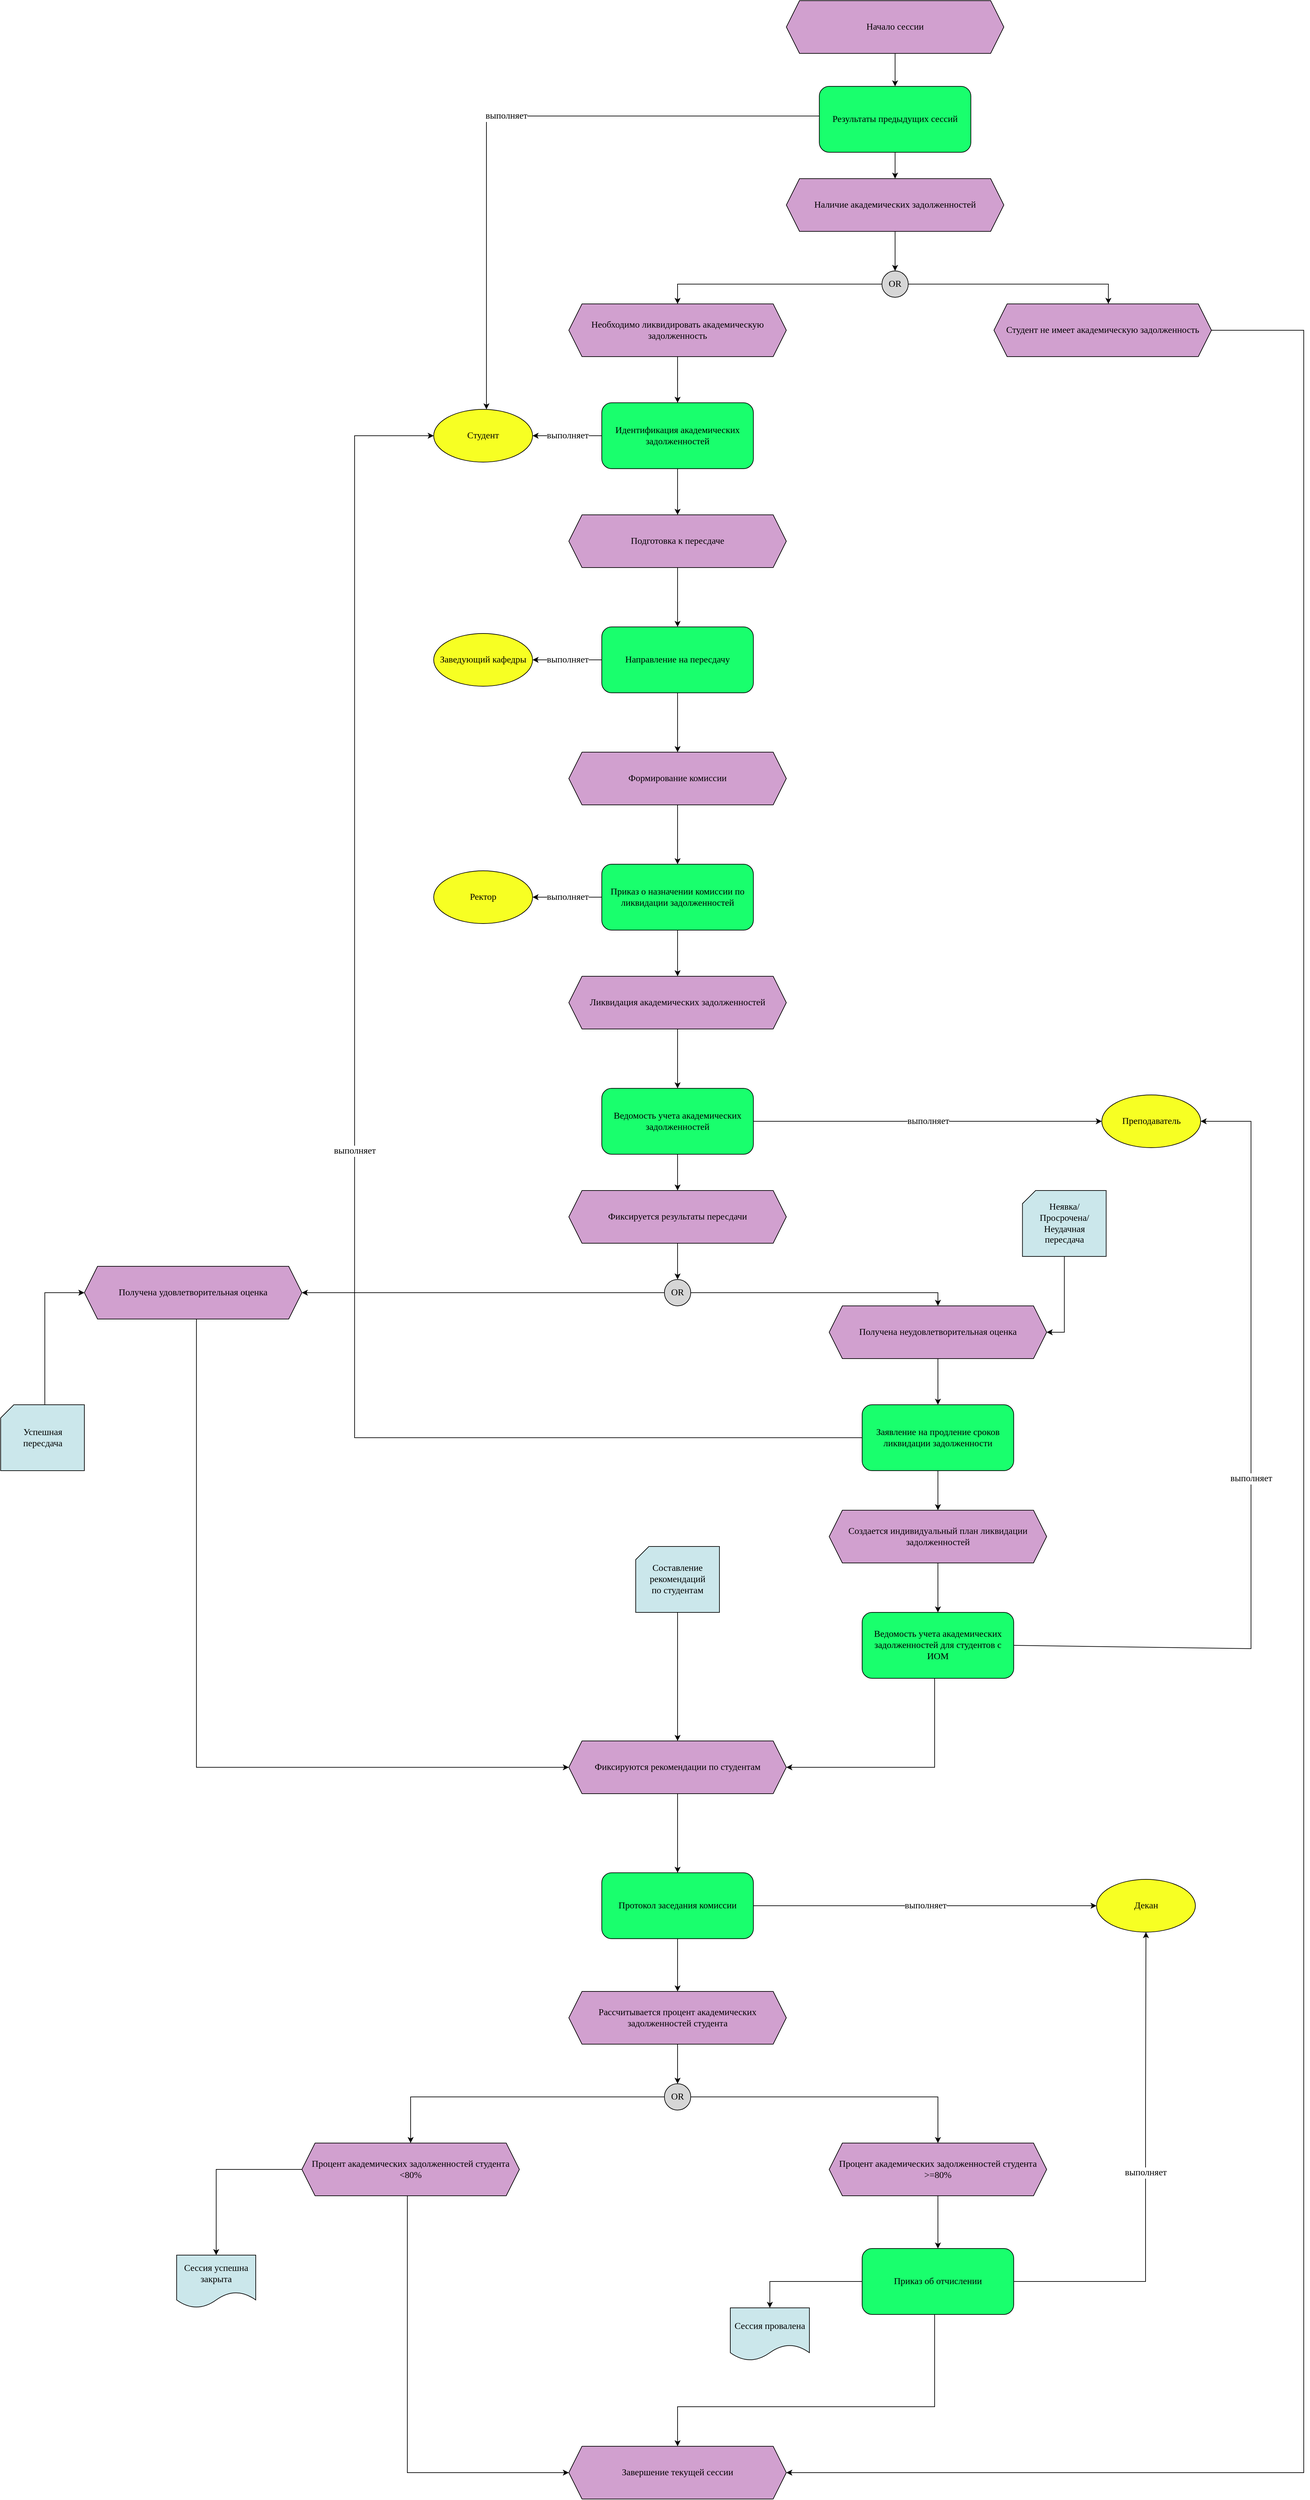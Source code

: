 <mxfile version="27.0.6">
  <diagram name="Страница — 1" id="2CosSSrfe7D99ffmcuYE">
    <mxGraphModel dx="4263" dy="4262" grid="1" gridSize="10" guides="1" tooltips="1" connect="1" arrows="1" fold="1" page="1" pageScale="1" pageWidth="827" pageHeight="1169" math="0" shadow="0">
      <root>
        <mxCell id="0" />
        <mxCell id="1" parent="0" />
        <mxCell id="ktNSDYZ1efkuu9V3wboI-3" style="edgeStyle=orthogonalEdgeStyle;rounded=0;orthogonalLoop=1;jettySize=auto;html=1;entryX=0.5;entryY=0;entryDx=0;entryDy=0;" parent="1" source="Ngm4Al6N2siI-02iGA12-8" target="ktNSDYZ1efkuu9V3wboI-1" edge="1">
          <mxGeometry relative="1" as="geometry" />
        </mxCell>
        <mxCell id="Ngm4Al6N2siI-02iGA12-8" value="&lt;span&gt;Направление на пересдачу&lt;/span&gt;" style="rounded=1;whiteSpace=wrap;html=1;fillColor=light-dark(#19FF6D,var(--ge-dark-color, #121212));fontFamily=Times New Roman;fontSize=14;" parent="1" vertex="1">
          <mxGeometry x="175" y="-270" width="230" height="100" as="geometry" />
        </mxCell>
        <mxCell id="Ngm4Al6N2siI-02iGA12-10" value="&lt;span&gt;Заведующий кафедры&lt;/span&gt;" style="ellipse;whiteSpace=wrap;html=1;fillColor=light-dark(#F7FF23,var(--ge-dark-color, #121212));fontFamily=Times New Roman;fontSize=14;" parent="1" vertex="1">
          <mxGeometry x="-80" y="-260" width="150" height="80" as="geometry" />
        </mxCell>
        <mxCell id="Ngm4Al6N2siI-02iGA12-12" value="" style="endArrow=classic;html=1;rounded=0;entryX=1;entryY=0.5;entryDx=0;entryDy=0;exitX=0;exitY=0.5;exitDx=0;exitDy=0;fontFamily=Times New Roman;fontSize=14;" parent="1" source="Ngm4Al6N2siI-02iGA12-8" target="Ngm4Al6N2siI-02iGA12-10" edge="1">
          <mxGeometry relative="1" as="geometry">
            <mxPoint x="300" y="310" as="sourcePoint" />
            <mxPoint x="400" y="310" as="targetPoint" />
          </mxGeometry>
        </mxCell>
        <mxCell id="Ngm4Al6N2siI-02iGA12-13" value="&lt;font&gt;выполняет&lt;/font&gt;" style="edgeLabel;resizable=0;html=1;;align=center;verticalAlign=middle;fontFamily=Times New Roman;fontSize=14;" parent="Ngm4Al6N2siI-02iGA12-12" connectable="0" vertex="1">
          <mxGeometry relative="1" as="geometry" />
        </mxCell>
        <mxCell id="Ns2ygsuy4Bm7exYYwAb3-2" style="edgeStyle=orthogonalEdgeStyle;rounded=0;orthogonalLoop=1;jettySize=auto;html=1;entryX=0.5;entryY=0;entryDx=0;entryDy=0;" parent="1" source="Ngm4Al6N2siI-02iGA12-23" target="Ns2ygsuy4Bm7exYYwAb3-1" edge="1">
          <mxGeometry relative="1" as="geometry" />
        </mxCell>
        <mxCell id="Ngm4Al6N2siI-02iGA12-23" value="Ведомость учета академических задолженностей" style="rounded=1;whiteSpace=wrap;html=1;fillColor=light-dark(#19FF6D,var(--ge-dark-color, #121212));fontFamily=Times New Roman;fontSize=14;" parent="1" vertex="1">
          <mxGeometry x="175" y="430" width="230" height="100" as="geometry" />
        </mxCell>
        <mxCell id="ldN0KnNNR77N_IaCcScN-81" style="edgeStyle=orthogonalEdgeStyle;rounded=0;orthogonalLoop=1;jettySize=auto;html=1;fontFamily=Times New Roman;fontSize=14;" parent="1" source="Ngm4Al6N2siI-02iGA12-26" target="ldN0KnNNR77N_IaCcScN-80" edge="1">
          <mxGeometry relative="1" as="geometry">
            <Array as="points">
              <mxPoint x="-280" y="740" />
            </Array>
          </mxGeometry>
        </mxCell>
        <mxCell id="ldN0KnNNR77N_IaCcScN-86" style="edgeStyle=orthogonalEdgeStyle;rounded=0;orthogonalLoop=1;jettySize=auto;html=1;entryX=0.5;entryY=0;entryDx=0;entryDy=0;fontFamily=Times New Roman;fontSize=14;" parent="1" source="Ngm4Al6N2siI-02iGA12-26" target="ldN0KnNNR77N_IaCcScN-83" edge="1">
          <mxGeometry relative="1" as="geometry" />
        </mxCell>
        <mxCell id="Ngm4Al6N2siI-02iGA12-26" value="OR" style="ellipse;whiteSpace=wrap;html=1;aspect=fixed;fillColor=light-dark(#D6D6D6,var(--ge-dark-color, #121212));fontFamily=Times New Roman;fontSize=14;" parent="1" vertex="1">
          <mxGeometry x="270" y="720" width="40" height="40" as="geometry" />
        </mxCell>
        <mxCell id="UtT8YFn_w-DXOF7SI6xG-11" style="edgeStyle=orthogonalEdgeStyle;rounded=0;orthogonalLoop=1;jettySize=auto;html=1;" edge="1" parent="1" source="Ngm4Al6N2siI-02iGA12-28" target="UtT8YFn_w-DXOF7SI6xG-6">
          <mxGeometry relative="1" as="geometry" />
        </mxCell>
        <mxCell id="Ngm4Al6N2siI-02iGA12-28" value="&lt;font&gt;&lt;span&gt;Протокол заседания комиссии&lt;/span&gt;&lt;/font&gt;" style="rounded=1;whiteSpace=wrap;html=1;fillColor=light-dark(#19FF6D,var(--ge-dark-color, #121212));fontFamily=Times New Roman;fontSize=14;" parent="1" vertex="1">
          <mxGeometry x="175" y="1620" width="230" height="100" as="geometry" />
        </mxCell>
        <mxCell id="ldN0KnNNR77N_IaCcScN-65" style="edgeStyle=orthogonalEdgeStyle;rounded=0;orthogonalLoop=1;jettySize=auto;html=1;entryX=0.5;entryY=0;entryDx=0;entryDy=0;fontFamily=Times New Roman;fontSize=14;" parent="1" source="Ngm4Al6N2siI-02iGA12-29" target="ldN0KnNNR77N_IaCcScN-64" edge="1">
          <mxGeometry relative="1" as="geometry" />
        </mxCell>
        <mxCell id="Ngm4Al6N2siI-02iGA12-29" value="&lt;span&gt;Заявление на продление сроков ликвидации задолженности&lt;/span&gt;" style="rounded=1;whiteSpace=wrap;html=1;fillColor=light-dark(#19FF6D,var(--ge-dark-color, #121212));fontFamily=Times New Roman;fontSize=14;" parent="1" vertex="1">
          <mxGeometry x="570" y="910" width="230" height="100" as="geometry" />
        </mxCell>
        <mxCell id="Ngm4Al6N2siI-02iGA12-41" value="&lt;span&gt;Декан&lt;/span&gt;" style="ellipse;whiteSpace=wrap;html=1;fillColor=light-dark(#F7FF23,var(--ge-dark-color, #121212));fontFamily=Times New Roman;fontSize=14;" parent="1" vertex="1">
          <mxGeometry x="925.62" y="1630" width="150" height="80" as="geometry" />
        </mxCell>
        <mxCell id="Ngm4Al6N2siI-02iGA12-42" value="&lt;span&gt;Преподаватель&lt;/span&gt;" style="ellipse;whiteSpace=wrap;html=1;fillColor=light-dark(#F7FF23,var(--ge-dark-color, #121212));fontFamily=Times New Roman;fontSize=14;" parent="1" vertex="1">
          <mxGeometry x="933.62" y="440" width="150" height="80" as="geometry" />
        </mxCell>
        <mxCell id="5dk6qQeEBrmv-toXGg-7-2" style="edgeStyle=orthogonalEdgeStyle;rounded=0;orthogonalLoop=1;jettySize=auto;html=1;entryX=1;entryY=0.5;entryDx=0;entryDy=0;" parent="1" source="Ngm4Al6N2siI-02iGA12-47" target="ldN0KnNNR77N_IaCcScN-77" edge="1">
          <mxGeometry relative="1" as="geometry">
            <Array as="points">
              <mxPoint x="680" y="1460" />
            </Array>
          </mxGeometry>
        </mxCell>
        <mxCell id="Ngm4Al6N2siI-02iGA12-47" value="Ведомость учета академических задолженностей для студентов с ИОМ" style="rounded=1;whiteSpace=wrap;html=1;fillColor=light-dark(#19FF6D,var(--ge-dark-color, #121212));fontFamily=Times New Roman;fontSize=14;" parent="1" vertex="1">
          <mxGeometry x="570" y="1225" width="230" height="100" as="geometry" />
        </mxCell>
        <mxCell id="ldN0KnNNR77N_IaCcScN-47" value="" style="endArrow=classic;html=1;rounded=0;entryX=0;entryY=0.5;entryDx=0;entryDy=0;fontFamily=Times New Roman;fontSize=14;" parent="1" source="Ngm4Al6N2siI-02iGA12-28" target="Ngm4Al6N2siI-02iGA12-41" edge="1">
          <mxGeometry relative="1" as="geometry">
            <mxPoint x="410" y="1670" as="sourcePoint" />
            <mxPoint x="860" y="1790" as="targetPoint" />
            <Array as="points" />
          </mxGeometry>
        </mxCell>
        <mxCell id="ldN0KnNNR77N_IaCcScN-48" value="&lt;font&gt;выполняет&lt;/font&gt;" style="edgeLabel;resizable=0;html=1;;align=center;verticalAlign=middle;fontFamily=Times New Roman;fontSize=14;" parent="ldN0KnNNR77N_IaCcScN-47" connectable="0" vertex="1">
          <mxGeometry relative="1" as="geometry" />
        </mxCell>
        <mxCell id="5dk6qQeEBrmv-toXGg-7-1" style="edgeStyle=orthogonalEdgeStyle;rounded=0;orthogonalLoop=1;jettySize=auto;html=1;entryX=1;entryY=0.5;entryDx=0;entryDy=0;" parent="1" source="ldN0KnNNR77N_IaCcScN-58" target="ldN0KnNNR77N_IaCcScN-83" edge="1">
          <mxGeometry relative="1" as="geometry" />
        </mxCell>
        <mxCell id="ldN0KnNNR77N_IaCcScN-58" value="" style="verticalLabelPosition=bottom;verticalAlign=top;html=1;shape=card;whiteSpace=wrap;size=20;arcSize=12;fillColor=light-dark(#CBE7EB,var(--ge-dark-color, #121212));fontFamily=Times New Roman;fontSize=14;" parent="1" vertex="1">
          <mxGeometry x="813.25" y="585" width="127" height="100" as="geometry" />
        </mxCell>
        <mxCell id="ldN0KnNNR77N_IaCcScN-61" value="&lt;font&gt;Неявка/Просрочена/Неудачная пересдача&lt;/font&gt;" style="text;html=1;align=center;verticalAlign=middle;whiteSpace=wrap;rounded=0;fontFamily=Times New Roman;fontSize=14;" parent="1" vertex="1">
          <mxGeometry x="819.87" y="620" width="113.75" height="30" as="geometry" />
        </mxCell>
        <mxCell id="ldN0KnNNR77N_IaCcScN-66" style="edgeStyle=orthogonalEdgeStyle;rounded=0;orthogonalLoop=1;jettySize=auto;html=1;fontFamily=Times New Roman;fontSize=14;" parent="1" source="ldN0KnNNR77N_IaCcScN-64" target="Ngm4Al6N2siI-02iGA12-47" edge="1">
          <mxGeometry relative="1" as="geometry" />
        </mxCell>
        <mxCell id="ldN0KnNNR77N_IaCcScN-64" value="&lt;font&gt;&lt;span&gt;Создается индивидуальный план ликвидации задолженностей&lt;/span&gt;&lt;/font&gt;" style="shape=hexagon;perimeter=hexagonPerimeter2;whiteSpace=wrap;html=1;fixedSize=1;fillColor=light-dark(#D1A0CF,var(--ge-dark-color, #121212));fontFamily=Times New Roman;fontSize=14;" parent="1" vertex="1">
          <mxGeometry x="520" y="1070" width="330" height="80" as="geometry" />
        </mxCell>
        <mxCell id="5dk6qQeEBrmv-toXGg-7-4" style="edgeStyle=orthogonalEdgeStyle;rounded=0;orthogonalLoop=1;jettySize=auto;html=1;entryX=0;entryY=0.5;entryDx=0;entryDy=0;" parent="1" source="ldN0KnNNR77N_IaCcScN-74" target="ldN0KnNNR77N_IaCcScN-80" edge="1">
          <mxGeometry relative="1" as="geometry">
            <Array as="points">
              <mxPoint x="-670" y="740" />
            </Array>
          </mxGeometry>
        </mxCell>
        <mxCell id="ldN0KnNNR77N_IaCcScN-74" value="" style="verticalLabelPosition=bottom;verticalAlign=top;html=1;shape=card;whiteSpace=wrap;size=20;arcSize=12;fillColor=light-dark(#CBE7EB,var(--ge-dark-color, #121212));fontFamily=Times New Roman;fontSize=14;" parent="1" vertex="1">
          <mxGeometry x="-737" y="910" width="127" height="100" as="geometry" />
        </mxCell>
        <mxCell id="ldN0KnNNR77N_IaCcScN-76" value="&lt;span&gt;Успешная пересдача&lt;/span&gt;" style="text;html=1;align=center;verticalAlign=middle;whiteSpace=wrap;rounded=0;fontFamily=Times New Roman;fontSize=14;" parent="1" vertex="1">
          <mxGeometry x="-703.5" y="945" width="60" height="30" as="geometry" />
        </mxCell>
        <mxCell id="ldN0KnNNR77N_IaCcScN-108" style="edgeStyle=orthogonalEdgeStyle;rounded=0;orthogonalLoop=1;jettySize=auto;html=1;entryX=0.5;entryY=0;entryDx=0;entryDy=0;fontFamily=Times New Roman;fontSize=14;" parent="1" source="ldN0KnNNR77N_IaCcScN-77" target="Ngm4Al6N2siI-02iGA12-28" edge="1">
          <mxGeometry relative="1" as="geometry" />
        </mxCell>
        <mxCell id="ldN0KnNNR77N_IaCcScN-77" value="&lt;span&gt;Фиксируются рекомендации по студентам&lt;/span&gt;" style="shape=hexagon;perimeter=hexagonPerimeter2;whiteSpace=wrap;html=1;fixedSize=1;fillColor=light-dark(#D1A0CF,var(--ge-dark-color, #121212));fontFamily=Times New Roman;fontSize=14;" parent="1" vertex="1">
          <mxGeometry x="125" y="1420" width="330" height="80" as="geometry" />
        </mxCell>
        <mxCell id="5dk6qQeEBrmv-toXGg-7-3" style="edgeStyle=orthogonalEdgeStyle;rounded=0;orthogonalLoop=1;jettySize=auto;html=1;entryX=0;entryY=0.5;entryDx=0;entryDy=0;" parent="1" source="ldN0KnNNR77N_IaCcScN-80" target="ldN0KnNNR77N_IaCcScN-77" edge="1">
          <mxGeometry relative="1" as="geometry">
            <Array as="points">
              <mxPoint x="-440" y="1460" />
            </Array>
          </mxGeometry>
        </mxCell>
        <mxCell id="ldN0KnNNR77N_IaCcScN-80" value="&lt;font&gt;&lt;span&gt;Получена удовлетворительная оценка&lt;/span&gt;&lt;/font&gt;" style="shape=hexagon;perimeter=hexagonPerimeter2;whiteSpace=wrap;html=1;fixedSize=1;fillColor=light-dark(#D1A0CF,var(--ge-dark-color, #121212));fontFamily=Times New Roman;fontSize=14;" parent="1" vertex="1">
          <mxGeometry x="-610" y="700" width="330" height="80" as="geometry" />
        </mxCell>
        <mxCell id="ldN0KnNNR77N_IaCcScN-87" style="edgeStyle=orthogonalEdgeStyle;rounded=0;orthogonalLoop=1;jettySize=auto;html=1;entryX=0.5;entryY=0;entryDx=0;entryDy=0;fontFamily=Times New Roman;fontSize=14;" parent="1" source="ldN0KnNNR77N_IaCcScN-83" target="Ngm4Al6N2siI-02iGA12-29" edge="1">
          <mxGeometry relative="1" as="geometry" />
        </mxCell>
        <mxCell id="ldN0KnNNR77N_IaCcScN-83" value="&lt;font&gt;&lt;span&gt;Получена неудовлетворительная оценка&lt;/span&gt;&lt;/font&gt;" style="shape=hexagon;perimeter=hexagonPerimeter2;whiteSpace=wrap;html=1;fixedSize=1;fillColor=light-dark(#D1A0CF,var(--ge-dark-color, #121212));fontFamily=Times New Roman;fontSize=14;" parent="1" vertex="1">
          <mxGeometry x="520" y="760" width="330" height="80" as="geometry" />
        </mxCell>
        <mxCell id="ldN0KnNNR77N_IaCcScN-93" style="edgeStyle=orthogonalEdgeStyle;rounded=0;orthogonalLoop=1;jettySize=auto;html=1;entryX=0.5;entryY=0;entryDx=0;entryDy=0;fontFamily=Times New Roman;fontSize=14;" parent="1" source="ldN0KnNNR77N_IaCcScN-91" target="Ngm4Al6N2siI-02iGA12-23" edge="1">
          <mxGeometry relative="1" as="geometry" />
        </mxCell>
        <mxCell id="ldN0KnNNR77N_IaCcScN-91" value="&lt;font&gt;&lt;span&gt;Ликвидация академических задолженностей&lt;/span&gt;&lt;/font&gt;" style="shape=hexagon;perimeter=hexagonPerimeter2;whiteSpace=wrap;html=1;fixedSize=1;fillColor=light-dark(#D1A0CF,var(--ge-dark-color, #121212));fontFamily=Times New Roman;fontSize=14;" parent="1" vertex="1">
          <mxGeometry x="125" y="260" width="330" height="80" as="geometry" />
        </mxCell>
        <mxCell id="ldN0KnNNR77N_IaCcScN-102" value="&lt;font&gt;&lt;span&gt;Завершение текущей сессии&lt;/span&gt;&lt;/font&gt;" style="shape=hexagon;perimeter=hexagonPerimeter2;whiteSpace=wrap;html=1;fixedSize=1;fillColor=light-dark(#D1A0CF,var(--ge-dark-color, #121212));fontFamily=Times New Roman;fontSize=14;" parent="1" vertex="1">
          <mxGeometry x="125" y="2490" width="330" height="80" as="geometry" />
        </mxCell>
        <mxCell id="Ns2ygsuy4Bm7exYYwAb3-11" style="edgeStyle=orthogonalEdgeStyle;rounded=0;orthogonalLoop=1;jettySize=auto;html=1;entryX=0.5;entryY=0;entryDx=0;entryDy=0;" parent="1" source="ldN0KnNNR77N_IaCcScN-109" target="Ns2ygsuy4Bm7exYYwAb3-9" edge="1">
          <mxGeometry relative="1" as="geometry" />
        </mxCell>
        <mxCell id="ldN0KnNNR77N_IaCcScN-109" value="&lt;font&gt;&lt;span&gt;Необходимо ликвидировать академическую задолженность&lt;/span&gt;&lt;/font&gt;" style="shape=hexagon;perimeter=hexagonPerimeter2;whiteSpace=wrap;html=1;fixedSize=1;fillColor=light-dark(#D1A0CF,var(--ge-dark-color, #121212));fontFamily=Times New Roman;fontSize=14;" parent="1" vertex="1">
          <mxGeometry x="125" y="-760" width="330" height="80" as="geometry" />
        </mxCell>
        <mxCell id="ldN0KnNNR77N_IaCcScN-117" style="edgeStyle=orthogonalEdgeStyle;rounded=0;orthogonalLoop=1;jettySize=auto;html=1;entryX=1;entryY=0.5;entryDx=0;entryDy=0;fontFamily=Times New Roman;fontSize=14;" parent="1" source="ldN0KnNNR77N_IaCcScN-113" target="ldN0KnNNR77N_IaCcScN-102" edge="1">
          <mxGeometry relative="1" as="geometry">
            <Array as="points">
              <mxPoint x="1240" y="-720" />
              <mxPoint x="1240" y="2530" />
            </Array>
          </mxGeometry>
        </mxCell>
        <mxCell id="ldN0KnNNR77N_IaCcScN-113" value="&lt;font&gt;&lt;span&gt;Студент не имеет академическую задолженность&lt;/span&gt;&lt;/font&gt;" style="shape=hexagon;perimeter=hexagonPerimeter2;whiteSpace=wrap;html=1;fixedSize=1;fillColor=light-dark(#D1A0CF,var(--ge-dark-color, #121212));fontFamily=Times New Roman;fontSize=14;" parent="1" vertex="1">
          <mxGeometry x="770" y="-760" width="330" height="80" as="geometry" />
        </mxCell>
        <mxCell id="4NP9rW8m9Q_z3KEyifXD-5" style="edgeStyle=orthogonalEdgeStyle;rounded=0;orthogonalLoop=1;jettySize=auto;html=1;entryX=0.5;entryY=0;entryDx=0;entryDy=0;" parent="1" source="ldN0KnNNR77N_IaCcScN-114" target="4NP9rW8m9Q_z3KEyifXD-4" edge="1">
          <mxGeometry relative="1" as="geometry" />
        </mxCell>
        <mxCell id="ldN0KnNNR77N_IaCcScN-114" value="&lt;font&gt;&lt;span&gt;Начало сессии&lt;/span&gt;&lt;/font&gt;" style="shape=hexagon;perimeter=hexagonPerimeter2;whiteSpace=wrap;html=1;fixedSize=1;fillColor=light-dark(#D1A0CF,var(--ge-dark-color, #121212));fontFamily=Times New Roman;fontSize=14;" parent="1" vertex="1">
          <mxGeometry x="455" y="-1220" width="330" height="80" as="geometry" />
        </mxCell>
        <mxCell id="uVZ458_nJyst_rIXu_14-2" style="edgeStyle=orthogonalEdgeStyle;rounded=0;orthogonalLoop=1;jettySize=auto;html=1;fontFamily=Times New Roman;fontSize=14;" parent="1" source="uVZ458_nJyst_rIXu_14-1" target="ldN0KnNNR77N_IaCcScN-77" edge="1">
          <mxGeometry relative="1" as="geometry" />
        </mxCell>
        <mxCell id="uVZ458_nJyst_rIXu_14-1" value="" style="verticalLabelPosition=bottom;verticalAlign=top;html=1;shape=card;whiteSpace=wrap;size=20;arcSize=12;fillColor=light-dark(#CBE7EB,var(--ge-dark-color, #121212));fontFamily=Times New Roman;fontSize=14;" parent="1" vertex="1">
          <mxGeometry x="226.5" y="1125" width="127" height="100" as="geometry" />
        </mxCell>
        <mxCell id="uVZ458_nJyst_rIXu_14-3" value="Составление рекомендаций по студентам" style="text;html=1;align=center;verticalAlign=middle;whiteSpace=wrap;rounded=0;fontFamily=Times New Roman;fontSize=14;" parent="1" vertex="1">
          <mxGeometry x="260" y="1160" width="60" height="30" as="geometry" />
        </mxCell>
        <mxCell id="3zQtas0TBDlNP7FKO63y-1" value="&lt;span&gt;Студент&lt;/span&gt;" style="ellipse;whiteSpace=wrap;html=1;fillColor=light-dark(#F7FF23,var(--ge-dark-color, #121212));fontFamily=Times New Roman;fontSize=14;" parent="1" vertex="1">
          <mxGeometry x="-80" y="-600" width="150" height="80" as="geometry" />
        </mxCell>
        <mxCell id="3zQtas0TBDlNP7FKO63y-2" value="" style="endArrow=classic;html=1;rounded=0;entryX=1;entryY=0.5;entryDx=0;entryDy=0;exitX=0;exitY=0.5;exitDx=0;exitDy=0;fontFamily=Times New Roman;fontSize=14;" parent="1" source="Ns2ygsuy4Bm7exYYwAb3-9" target="3zQtas0TBDlNP7FKO63y-1" edge="1">
          <mxGeometry relative="1" as="geometry">
            <mxPoint x="-150" y="-20" as="sourcePoint" />
            <mxPoint x="-50" y="-20" as="targetPoint" />
          </mxGeometry>
        </mxCell>
        <mxCell id="3zQtas0TBDlNP7FKO63y-3" value="выполняет" style="edgeLabel;resizable=0;html=1;;align=center;verticalAlign=middle;fontFamily=Times New Roman;fontSize=14;" parent="3zQtas0TBDlNP7FKO63y-2" connectable="0" vertex="1">
          <mxGeometry relative="1" as="geometry" />
        </mxCell>
        <mxCell id="Ns2ygsuy4Bm7exYYwAb3-3" style="edgeStyle=orthogonalEdgeStyle;rounded=0;orthogonalLoop=1;jettySize=auto;html=1;entryX=0.5;entryY=0;entryDx=0;entryDy=0;" parent="1" source="Ns2ygsuy4Bm7exYYwAb3-1" target="Ngm4Al6N2siI-02iGA12-26" edge="1">
          <mxGeometry relative="1" as="geometry" />
        </mxCell>
        <mxCell id="Ns2ygsuy4Bm7exYYwAb3-1" value="&lt;span&gt;Фиксируется результаты пересдачи&lt;/span&gt;" style="shape=hexagon;perimeter=hexagonPerimeter2;whiteSpace=wrap;html=1;fixedSize=1;fillColor=light-dark(#D1A0CF,var(--ge-dark-color, #121212));fontFamily=Times New Roman;fontSize=14;" parent="1" vertex="1">
          <mxGeometry x="125" y="585" width="330" height="80" as="geometry" />
        </mxCell>
        <mxCell id="Ns2ygsuy4Bm7exYYwAb3-8" style="edgeStyle=orthogonalEdgeStyle;rounded=0;orthogonalLoop=1;jettySize=auto;html=1;entryX=0.5;entryY=0;entryDx=0;entryDy=0;" parent="1" source="Ns2ygsuy4Bm7exYYwAb3-7" target="Ngm4Al6N2siI-02iGA12-8" edge="1">
          <mxGeometry relative="1" as="geometry" />
        </mxCell>
        <mxCell id="Ns2ygsuy4Bm7exYYwAb3-7" value="Подготовка к пересдаче" style="shape=hexagon;perimeter=hexagonPerimeter2;whiteSpace=wrap;html=1;fixedSize=1;fillColor=light-dark(#D1A0CF,var(--ge-dark-color, #121212));fontFamily=Times New Roman;fontSize=14;" parent="1" vertex="1">
          <mxGeometry x="125" y="-440" width="330" height="80" as="geometry" />
        </mxCell>
        <mxCell id="Ns2ygsuy4Bm7exYYwAb3-10" style="edgeStyle=orthogonalEdgeStyle;rounded=0;orthogonalLoop=1;jettySize=auto;html=1;" parent="1" source="Ns2ygsuy4Bm7exYYwAb3-9" target="Ns2ygsuy4Bm7exYYwAb3-7" edge="1">
          <mxGeometry relative="1" as="geometry" />
        </mxCell>
        <mxCell id="Ns2ygsuy4Bm7exYYwAb3-9" value="Идентификация академических задолженностей" style="rounded=1;whiteSpace=wrap;html=1;fillColor=light-dark(#19FF6D,var(--ge-dark-color, #121212));fontFamily=Times New Roman;fontSize=14;" parent="1" vertex="1">
          <mxGeometry x="175" y="-610" width="230" height="100" as="geometry" />
        </mxCell>
        <mxCell id="CTZOwyTcPq88GxWdwAFM-4" style="edgeStyle=orthogonalEdgeStyle;rounded=0;orthogonalLoop=1;jettySize=auto;html=1;entryX=0.5;entryY=0;entryDx=0;entryDy=0;" parent="1" source="CTZOwyTcPq88GxWdwAFM-1" target="ldN0KnNNR77N_IaCcScN-109" edge="1">
          <mxGeometry relative="1" as="geometry" />
        </mxCell>
        <mxCell id="CTZOwyTcPq88GxWdwAFM-1" value="OR" style="ellipse;whiteSpace=wrap;html=1;aspect=fixed;fillColor=light-dark(#D6D6D6,var(--ge-dark-color, #121212));fontFamily=Times New Roman;fontSize=14;" parent="1" vertex="1">
          <mxGeometry x="600" y="-810" width="40" height="40" as="geometry" />
        </mxCell>
        <mxCell id="CTZOwyTcPq88GxWdwAFM-3" style="edgeStyle=orthogonalEdgeStyle;rounded=0;orthogonalLoop=1;jettySize=auto;html=1;entryX=0.526;entryY=-0.001;entryDx=0;entryDy=0;entryPerimeter=0;" parent="1" source="CTZOwyTcPq88GxWdwAFM-1" target="ldN0KnNNR77N_IaCcScN-113" edge="1">
          <mxGeometry relative="1" as="geometry" />
        </mxCell>
        <mxCell id="ktNSDYZ1efkuu9V3wboI-4" style="edgeStyle=orthogonalEdgeStyle;rounded=0;orthogonalLoop=1;jettySize=auto;html=1;entryX=0.5;entryY=0;entryDx=0;entryDy=0;" parent="1" source="ktNSDYZ1efkuu9V3wboI-1" target="ktNSDYZ1efkuu9V3wboI-2" edge="1">
          <mxGeometry relative="1" as="geometry" />
        </mxCell>
        <mxCell id="ktNSDYZ1efkuu9V3wboI-1" value="Формирование комиссии" style="shape=hexagon;perimeter=hexagonPerimeter2;whiteSpace=wrap;html=1;fixedSize=1;fillColor=light-dark(#D1A0CF,var(--ge-dark-color, #121212));fontFamily=Times New Roman;fontSize=14;" parent="1" vertex="1">
          <mxGeometry x="125" y="-80" width="330" height="80" as="geometry" />
        </mxCell>
        <mxCell id="ktNSDYZ1efkuu9V3wboI-8" style="edgeStyle=orthogonalEdgeStyle;rounded=0;orthogonalLoop=1;jettySize=auto;html=1;" parent="1" source="ktNSDYZ1efkuu9V3wboI-2" target="ldN0KnNNR77N_IaCcScN-91" edge="1">
          <mxGeometry relative="1" as="geometry" />
        </mxCell>
        <mxCell id="ktNSDYZ1efkuu9V3wboI-2" value="Приказ о назначении комиссии по ликвидации задолженностей" style="rounded=1;whiteSpace=wrap;html=1;fillColor=light-dark(#19FF6D,var(--ge-dark-color, #121212));fontFamily=Times New Roman;fontSize=14;" parent="1" vertex="1">
          <mxGeometry x="175" y="90" width="230" height="100" as="geometry" />
        </mxCell>
        <mxCell id="5dk6qQeEBrmv-toXGg-7-5" value="" style="endArrow=classic;html=1;rounded=0;entryX=0;entryY=0.5;entryDx=0;entryDy=0;fontFamily=Times New Roman;fontSize=14;" parent="1" target="3zQtas0TBDlNP7FKO63y-1" edge="1">
          <mxGeometry relative="1" as="geometry">
            <mxPoint x="570" y="960" as="sourcePoint" />
            <mxPoint x="1314" y="1040" as="targetPoint" />
            <Array as="points">
              <mxPoint x="-200" y="960" />
              <mxPoint x="-200" y="540" />
              <mxPoint x="-200" y="-560" />
            </Array>
          </mxGeometry>
        </mxCell>
        <mxCell id="5dk6qQeEBrmv-toXGg-7-6" value="&lt;font&gt;выполняет&lt;/font&gt;" style="edgeLabel;resizable=0;html=1;;align=center;verticalAlign=middle;fontFamily=Times New Roman;fontSize=14;" parent="5dk6qQeEBrmv-toXGg-7-5" connectable="0" vertex="1">
          <mxGeometry relative="1" as="geometry" />
        </mxCell>
        <mxCell id="5dk6qQeEBrmv-toXGg-7-9" value="" style="endArrow=classic;html=1;rounded=0;entryX=1;entryY=0.5;entryDx=0;entryDy=0;fontFamily=Times New Roman;fontSize=14;exitX=1;exitY=0.5;exitDx=0;exitDy=0;" parent="1" source="Ngm4Al6N2siI-02iGA12-47" target="Ngm4Al6N2siI-02iGA12-42" edge="1">
          <mxGeometry relative="1" as="geometry">
            <mxPoint x="819.87" y="1274.57" as="sourcePoint" />
            <mxPoint x="1348.87" y="1274.57" as="targetPoint" />
            <Array as="points">
              <mxPoint x="1160" y="1280" />
              <mxPoint x="1160" y="880" />
              <mxPoint x="1160" y="480" />
            </Array>
          </mxGeometry>
        </mxCell>
        <mxCell id="5dk6qQeEBrmv-toXGg-7-10" value="&lt;font&gt;выполняет&lt;/font&gt;" style="edgeLabel;resizable=0;html=1;;align=center;verticalAlign=middle;fontFamily=Times New Roman;fontSize=14;" parent="5dk6qQeEBrmv-toXGg-7-9" connectable="0" vertex="1">
          <mxGeometry relative="1" as="geometry" />
        </mxCell>
        <mxCell id="5dk6qQeEBrmv-toXGg-7-11" value="" style="endArrow=classic;html=1;rounded=0;entryX=0;entryY=0.5;entryDx=0;entryDy=0;fontFamily=Times New Roman;fontSize=14;exitX=1;exitY=0.5;exitDx=0;exitDy=0;" parent="1" source="Ngm4Al6N2siI-02iGA12-23" target="Ngm4Al6N2siI-02iGA12-42" edge="1">
          <mxGeometry relative="1" as="geometry">
            <mxPoint x="553" y="479.57" as="sourcePoint" />
            <mxPoint x="687" y="479.57" as="targetPoint" />
            <Array as="points" />
          </mxGeometry>
        </mxCell>
        <mxCell id="5dk6qQeEBrmv-toXGg-7-12" value="&lt;font&gt;выполняет&lt;/font&gt;" style="edgeLabel;resizable=0;html=1;;align=center;verticalAlign=middle;fontFamily=Times New Roman;fontSize=14;" parent="5dk6qQeEBrmv-toXGg-7-11" connectable="0" vertex="1">
          <mxGeometry relative="1" as="geometry" />
        </mxCell>
        <mxCell id="5dk6qQeEBrmv-toXGg-7-13" value="" style="endArrow=classic;html=1;rounded=0;fontFamily=Times New Roman;fontSize=14;exitX=0;exitY=0.5;exitDx=0;exitDy=0;" parent="1" source="Ngm4Al6N2siI-02iGA12-36" edge="1">
          <mxGeometry relative="1" as="geometry">
            <mxPoint x="-404" y="470" as="sourcePoint" />
            <mxPoint x="-30" y="140" as="targetPoint" />
            <Array as="points">
              <mxPoint x="70" y="140" />
            </Array>
          </mxGeometry>
        </mxCell>
        <mxCell id="5dk6qQeEBrmv-toXGg-7-15" value="" style="endArrow=classic;html=1;rounded=0;fontFamily=Times New Roman;fontSize=14;exitX=0;exitY=0.5;exitDx=0;exitDy=0;" parent="1" source="ktNSDYZ1efkuu9V3wboI-2" target="Ngm4Al6N2siI-02iGA12-36" edge="1">
          <mxGeometry relative="1" as="geometry">
            <mxPoint x="175" y="140" as="sourcePoint" />
            <mxPoint x="-30" y="140" as="targetPoint" />
            <Array as="points" />
          </mxGeometry>
        </mxCell>
        <mxCell id="5dk6qQeEBrmv-toXGg-7-16" value="&lt;font&gt;выполняет&lt;/font&gt;" style="edgeLabel;resizable=0;html=1;;align=center;verticalAlign=middle;fontFamily=Times New Roman;fontSize=14;" parent="5dk6qQeEBrmv-toXGg-7-15" connectable="0" vertex="1">
          <mxGeometry relative="1" as="geometry" />
        </mxCell>
        <mxCell id="Ngm4Al6N2siI-02iGA12-36" value="&lt;span&gt;Ректор&lt;/span&gt;" style="ellipse;whiteSpace=wrap;html=1;fillColor=light-dark(#F7FF23,var(--ge-dark-color, #121212));fontFamily=Times New Roman;fontSize=14;" parent="1" vertex="1">
          <mxGeometry x="-80" y="100" width="150" height="80" as="geometry" />
        </mxCell>
        <mxCell id="UtT8YFn_w-DXOF7SI6xG-4" style="edgeStyle=orthogonalEdgeStyle;rounded=0;orthogonalLoop=1;jettySize=auto;html=1;" edge="1" parent="1" source="4NP9rW8m9Q_z3KEyifXD-4" target="UtT8YFn_w-DXOF7SI6xG-3">
          <mxGeometry relative="1" as="geometry" />
        </mxCell>
        <mxCell id="4NP9rW8m9Q_z3KEyifXD-4" value="Результаты предыдущих сессий" style="rounded=1;whiteSpace=wrap;html=1;fillColor=light-dark(#19FF6D,var(--ge-dark-color, #121212));fontFamily=Times New Roman;fontSize=14;" parent="1" vertex="1">
          <mxGeometry x="505" y="-1090" width="230" height="100" as="geometry" />
        </mxCell>
        <mxCell id="4NP9rW8m9Q_z3KEyifXD-8" value="" style="endArrow=classic;html=1;rounded=0;exitX=-0.002;exitY=0.45;exitDx=0;exitDy=0;fontFamily=Times New Roman;fontSize=14;exitPerimeter=0;" parent="1" source="4NP9rW8m9Q_z3KEyifXD-4" edge="1">
          <mxGeometry relative="1" as="geometry">
            <mxPoint x="320" y="-1000" as="sourcePoint" />
            <mxPoint y="-600" as="targetPoint" />
            <Array as="points">
              <mxPoint y="-1045" />
            </Array>
          </mxGeometry>
        </mxCell>
        <mxCell id="4NP9rW8m9Q_z3KEyifXD-9" value="выполняет" style="edgeLabel;resizable=0;html=1;;align=center;verticalAlign=middle;fontFamily=Times New Roman;fontSize=14;" parent="4NP9rW8m9Q_z3KEyifXD-8" connectable="0" vertex="1">
          <mxGeometry relative="1" as="geometry" />
        </mxCell>
        <mxCell id="UtT8YFn_w-DXOF7SI6xG-22" style="edgeStyle=orthogonalEdgeStyle;rounded=0;orthogonalLoop=1;jettySize=auto;html=1;entryX=0.5;entryY=0;entryDx=0;entryDy=0;" edge="1" parent="1" source="UtT8YFn_w-DXOF7SI6xG-1" target="UtT8YFn_w-DXOF7SI6xG-10">
          <mxGeometry relative="1" as="geometry" />
        </mxCell>
        <mxCell id="UtT8YFn_w-DXOF7SI6xG-24" style="edgeStyle=orthogonalEdgeStyle;rounded=0;orthogonalLoop=1;jettySize=auto;html=1;entryX=0.5;entryY=0;entryDx=0;entryDy=0;" edge="1" parent="1" source="UtT8YFn_w-DXOF7SI6xG-1" target="ldN0KnNNR77N_IaCcScN-102">
          <mxGeometry relative="1" as="geometry">
            <Array as="points">
              <mxPoint x="680" y="2430" />
              <mxPoint x="290" y="2430" />
            </Array>
          </mxGeometry>
        </mxCell>
        <mxCell id="UtT8YFn_w-DXOF7SI6xG-1" value="Приказ об отчислении" style="rounded=1;whiteSpace=wrap;html=1;fillColor=light-dark(#19FF6D,var(--ge-dark-color, #121212));fontFamily=Times New Roman;fontSize=14;" vertex="1" parent="1">
          <mxGeometry x="570" y="2190" width="230" height="100" as="geometry" />
        </mxCell>
        <mxCell id="UtT8YFn_w-DXOF7SI6xG-13" style="edgeStyle=orthogonalEdgeStyle;rounded=0;orthogonalLoop=1;jettySize=auto;html=1;entryX=0.5;entryY=0;entryDx=0;entryDy=0;" edge="1" parent="1" source="UtT8YFn_w-DXOF7SI6xG-2" target="UtT8YFn_w-DXOF7SI6xG-7">
          <mxGeometry relative="1" as="geometry" />
        </mxCell>
        <mxCell id="UtT8YFn_w-DXOF7SI6xG-15" style="edgeStyle=orthogonalEdgeStyle;rounded=0;orthogonalLoop=1;jettySize=auto;html=1;entryX=0.5;entryY=0;entryDx=0;entryDy=0;" edge="1" parent="1" source="UtT8YFn_w-DXOF7SI6xG-2" target="UtT8YFn_w-DXOF7SI6xG-8">
          <mxGeometry relative="1" as="geometry" />
        </mxCell>
        <mxCell id="UtT8YFn_w-DXOF7SI6xG-2" value="OR" style="ellipse;whiteSpace=wrap;html=1;aspect=fixed;fillColor=light-dark(#D6D6D6,var(--ge-dark-color, #121212));fontFamily=Times New Roman;fontSize=14;" vertex="1" parent="1">
          <mxGeometry x="270" y="1940" width="40" height="40" as="geometry" />
        </mxCell>
        <mxCell id="UtT8YFn_w-DXOF7SI6xG-5" style="edgeStyle=orthogonalEdgeStyle;rounded=0;orthogonalLoop=1;jettySize=auto;html=1;entryX=0.5;entryY=0;entryDx=0;entryDy=0;" edge="1" parent="1" source="UtT8YFn_w-DXOF7SI6xG-3" target="CTZOwyTcPq88GxWdwAFM-1">
          <mxGeometry relative="1" as="geometry" />
        </mxCell>
        <mxCell id="UtT8YFn_w-DXOF7SI6xG-3" value="&lt;font&gt;&lt;span&gt;Наличие академических задолженностей&lt;/span&gt;&lt;/font&gt;" style="shape=hexagon;perimeter=hexagonPerimeter2;whiteSpace=wrap;html=1;fixedSize=1;fillColor=light-dark(#D1A0CF,var(--ge-dark-color, #121212));fontFamily=Times New Roman;fontSize=14;" vertex="1" parent="1">
          <mxGeometry x="455" y="-950" width="330" height="80" as="geometry" />
        </mxCell>
        <mxCell id="UtT8YFn_w-DXOF7SI6xG-12" style="edgeStyle=orthogonalEdgeStyle;rounded=0;orthogonalLoop=1;jettySize=auto;html=1;entryX=0.5;entryY=0;entryDx=0;entryDy=0;" edge="1" parent="1" source="UtT8YFn_w-DXOF7SI6xG-6" target="UtT8YFn_w-DXOF7SI6xG-2">
          <mxGeometry relative="1" as="geometry" />
        </mxCell>
        <mxCell id="UtT8YFn_w-DXOF7SI6xG-6" value="&lt;font face=&quot;Times New Roman&quot;&gt;&lt;span style=&quot;font-size: 14px;&quot;&gt;Рассчитывается процент академических задолженностей студента&lt;/span&gt;&lt;/font&gt;" style="shape=hexagon;perimeter=hexagonPerimeter2;whiteSpace=wrap;html=1;fixedSize=1;fillColor=light-dark(#D1A0CF,var(--ge-dark-color, #121212));" vertex="1" parent="1">
          <mxGeometry x="125" y="1800" width="330" height="80" as="geometry" />
        </mxCell>
        <mxCell id="UtT8YFn_w-DXOF7SI6xG-21" style="edgeStyle=orthogonalEdgeStyle;rounded=0;orthogonalLoop=1;jettySize=auto;html=1;" edge="1" parent="1" source="UtT8YFn_w-DXOF7SI6xG-7" target="UtT8YFn_w-DXOF7SI6xG-1">
          <mxGeometry relative="1" as="geometry" />
        </mxCell>
        <mxCell id="UtT8YFn_w-DXOF7SI6xG-7" value="&lt;font face=&quot;Times New Roman&quot;&gt;&lt;span style=&quot;font-size: 14px;&quot;&gt;Процент академических задолженностей студента &amp;gt;=80%&lt;/span&gt;&lt;/font&gt;" style="shape=hexagon;perimeter=hexagonPerimeter2;whiteSpace=wrap;html=1;fixedSize=1;fillColor=light-dark(#D1A0CF,var(--ge-dark-color, #121212));" vertex="1" parent="1">
          <mxGeometry x="520" y="2030" width="330" height="80" as="geometry" />
        </mxCell>
        <mxCell id="UtT8YFn_w-DXOF7SI6xG-19" style="edgeStyle=orthogonalEdgeStyle;rounded=0;orthogonalLoop=1;jettySize=auto;html=1;entryX=0.5;entryY=0;entryDx=0;entryDy=0;" edge="1" parent="1" source="UtT8YFn_w-DXOF7SI6xG-8" target="UtT8YFn_w-DXOF7SI6xG-9">
          <mxGeometry relative="1" as="geometry" />
        </mxCell>
        <mxCell id="UtT8YFn_w-DXOF7SI6xG-23" style="edgeStyle=orthogonalEdgeStyle;rounded=0;orthogonalLoop=1;jettySize=auto;html=1;entryX=0;entryY=0.5;entryDx=0;entryDy=0;" edge="1" parent="1" source="UtT8YFn_w-DXOF7SI6xG-8" target="ldN0KnNNR77N_IaCcScN-102">
          <mxGeometry relative="1" as="geometry">
            <Array as="points">
              <mxPoint x="-120" y="2530" />
            </Array>
          </mxGeometry>
        </mxCell>
        <mxCell id="UtT8YFn_w-DXOF7SI6xG-8" value="&lt;font face=&quot;Times New Roman&quot;&gt;&lt;span style=&quot;font-size: 14px;&quot;&gt;Процент академических задолженностей студента &amp;lt;80%&lt;/span&gt;&lt;/font&gt;" style="shape=hexagon;perimeter=hexagonPerimeter2;whiteSpace=wrap;html=1;fixedSize=1;fillColor=light-dark(#D1A0CF,var(--ge-dark-color, #121212));" vertex="1" parent="1">
          <mxGeometry x="-280" y="2030" width="330" height="80" as="geometry" />
        </mxCell>
        <mxCell id="UtT8YFn_w-DXOF7SI6xG-9" value="&lt;font face=&quot;Times New Roman&quot;&gt;&lt;span style=&quot;font-size: 14px;&quot;&gt;Сессия успешна закрыта&lt;/span&gt;&lt;/font&gt;" style="shape=document;whiteSpace=wrap;html=1;boundedLbl=1;fillColor=#CBE7EB;" vertex="1" parent="1">
          <mxGeometry x="-470" y="2200" width="120" height="80" as="geometry" />
        </mxCell>
        <mxCell id="UtT8YFn_w-DXOF7SI6xG-10" value="&lt;font face=&quot;Times New Roman&quot;&gt;&lt;span style=&quot;font-size: 14px;&quot;&gt;Сессия провалена&lt;/span&gt;&lt;/font&gt;" style="shape=document;whiteSpace=wrap;html=1;boundedLbl=1;fillColor=#CBE7EB;" vertex="1" parent="1">
          <mxGeometry x="370" y="2280" width="120" height="80" as="geometry" />
        </mxCell>
        <mxCell id="UtT8YFn_w-DXOF7SI6xG-25" value="" style="endArrow=classic;html=1;rounded=0;entryX=0.5;entryY=1;entryDx=0;entryDy=0;fontFamily=Times New Roman;fontSize=14;exitX=1;exitY=0.5;exitDx=0;exitDy=0;" edge="1" parent="1" source="UtT8YFn_w-DXOF7SI6xG-1" target="Ngm4Al6N2siI-02iGA12-41">
          <mxGeometry relative="1" as="geometry">
            <mxPoint x="750" y="1660" as="sourcePoint" />
            <mxPoint x="1279" y="1660" as="targetPoint" />
            <Array as="points">
              <mxPoint x="1000" y="2240" />
              <mxPoint x="1000" y="1970" />
            </Array>
          </mxGeometry>
        </mxCell>
        <mxCell id="UtT8YFn_w-DXOF7SI6xG-26" value="&lt;font&gt;выполняет&lt;/font&gt;" style="edgeLabel;resizable=0;html=1;;align=center;verticalAlign=middle;fontFamily=Times New Roman;fontSize=14;" connectable="0" vertex="1" parent="UtT8YFn_w-DXOF7SI6xG-25">
          <mxGeometry relative="1" as="geometry" />
        </mxCell>
      </root>
    </mxGraphModel>
  </diagram>
</mxfile>
